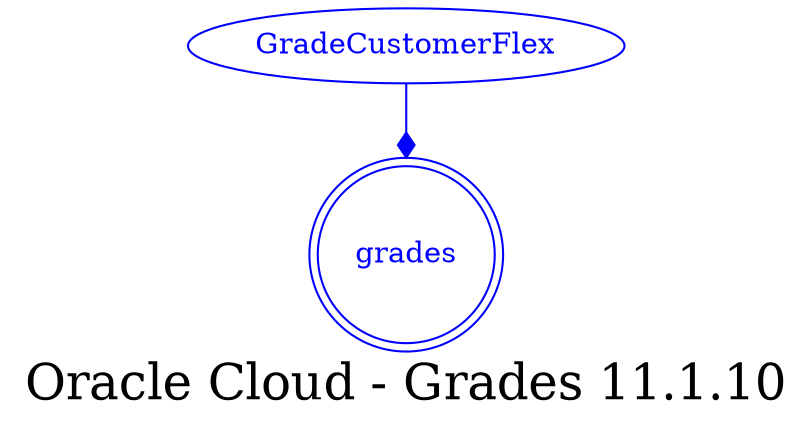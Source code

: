 digraph LexiconGraph {
graph[label="Oracle Cloud - Grades 11.1.10", fontsize=24]
splines=true
"grades" [color=blue, fontcolor=blue, shape=doublecircle]
"GradeCustomerFlex" -> "grades" [color=blue, fontcolor=blue, arrowhead=diamond, arrowtail=none]
"GradeCustomerFlex" [color=blue, fontcolor=blue, shape=ellipse]
}
